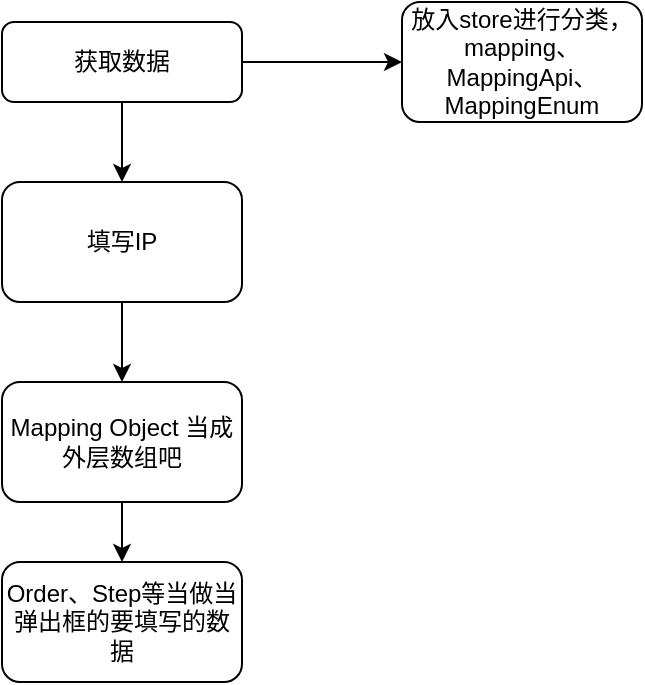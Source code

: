 <mxfile version="21.4.0" type="github">
  <diagram id="C5RBs43oDa-KdzZeNtuy" name="Page-1">
    <mxGraphModel dx="1050" dy="541" grid="1" gridSize="10" guides="1" tooltips="1" connect="0" arrows="1" fold="1" page="1" pageScale="1" pageWidth="827" pageHeight="1169" math="0" shadow="0">
      <root>
        <mxCell id="WIyWlLk6GJQsqaUBKTNV-0" />
        <mxCell id="WIyWlLk6GJQsqaUBKTNV-1" parent="WIyWlLk6GJQsqaUBKTNV-0" />
        <mxCell id="Zl_G00glFQOEU5YhP7Je-3" value="" style="edgeStyle=orthogonalEdgeStyle;rounded=0;orthogonalLoop=1;jettySize=auto;html=1;" edge="1" parent="WIyWlLk6GJQsqaUBKTNV-1" source="WIyWlLk6GJQsqaUBKTNV-3" target="Zl_G00glFQOEU5YhP7Je-0">
          <mxGeometry relative="1" as="geometry" />
        </mxCell>
        <mxCell id="Zl_G00glFQOEU5YhP7Je-7" value="" style="edgeStyle=orthogonalEdgeStyle;rounded=0;orthogonalLoop=1;jettySize=auto;html=1;" edge="1" parent="WIyWlLk6GJQsqaUBKTNV-1" source="WIyWlLk6GJQsqaUBKTNV-3" target="Zl_G00glFQOEU5YhP7Je-6">
          <mxGeometry relative="1" as="geometry" />
        </mxCell>
        <mxCell id="WIyWlLk6GJQsqaUBKTNV-3" value="获取数据" style="rounded=1;whiteSpace=wrap;html=1;fontSize=12;glass=0;strokeWidth=1;shadow=0;" parent="WIyWlLk6GJQsqaUBKTNV-1" vertex="1">
          <mxGeometry x="254" y="50" width="120" height="40" as="geometry" />
        </mxCell>
        <mxCell id="Zl_G00glFQOEU5YhP7Je-1" style="edgeStyle=orthogonalEdgeStyle;rounded=0;orthogonalLoop=1;jettySize=auto;html=1;exitX=0.5;exitY=1;exitDx=0;exitDy=0;" edge="1" parent="WIyWlLk6GJQsqaUBKTNV-1" source="Zl_G00glFQOEU5YhP7Je-0" target="Zl_G00glFQOEU5YhP7Je-2">
          <mxGeometry relative="1" as="geometry">
            <mxPoint x="314" y="220" as="targetPoint" />
          </mxGeometry>
        </mxCell>
        <mxCell id="Zl_G00glFQOEU5YhP7Je-0" value="填写IP" style="rounded=1;whiteSpace=wrap;html=1;" vertex="1" parent="WIyWlLk6GJQsqaUBKTNV-1">
          <mxGeometry x="254" y="130" width="120" height="60" as="geometry" />
        </mxCell>
        <mxCell id="Zl_G00glFQOEU5YhP7Je-5" value="" style="edgeStyle=orthogonalEdgeStyle;rounded=0;orthogonalLoop=1;jettySize=auto;html=1;" edge="1" parent="WIyWlLk6GJQsqaUBKTNV-1" source="Zl_G00glFQOEU5YhP7Je-2" target="Zl_G00glFQOEU5YhP7Je-4">
          <mxGeometry relative="1" as="geometry" />
        </mxCell>
        <mxCell id="Zl_G00glFQOEU5YhP7Je-2" value="Mapping Object 当成外层数组吧" style="rounded=1;whiteSpace=wrap;html=1;" vertex="1" parent="WIyWlLk6GJQsqaUBKTNV-1">
          <mxGeometry x="254" y="230" width="120" height="60" as="geometry" />
        </mxCell>
        <mxCell id="Zl_G00glFQOEU5YhP7Je-4" value="Order、Step等当做当弹出框的要填写的数据" style="whiteSpace=wrap;html=1;rounded=1;" vertex="1" parent="WIyWlLk6GJQsqaUBKTNV-1">
          <mxGeometry x="254" y="320" width="120" height="60" as="geometry" />
        </mxCell>
        <mxCell id="Zl_G00glFQOEU5YhP7Je-6" value="放入store进行分类，mapping、MappingApi、MappingEnum" style="whiteSpace=wrap;html=1;rounded=1;glass=0;strokeWidth=1;shadow=0;" vertex="1" parent="WIyWlLk6GJQsqaUBKTNV-1">
          <mxGeometry x="454" y="40" width="120" height="60" as="geometry" />
        </mxCell>
      </root>
    </mxGraphModel>
  </diagram>
</mxfile>
